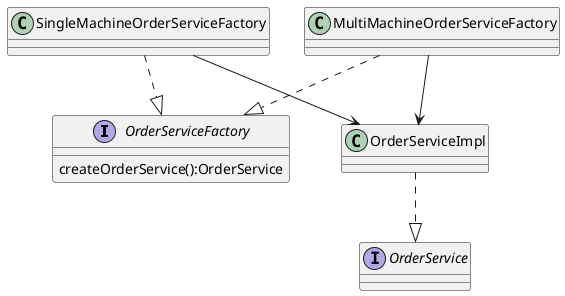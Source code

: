 @startuml

interface OrderServiceFactory {
    createOrderService():OrderService
}

class SingleMachineOrderServiceFactory
class MultiMachineOrderServiceFactory

SingleMachineOrderServiceFactory ..|> OrderServiceFactory
MultiMachineOrderServiceFactory ..|> OrderServiceFactory

interface OrderService
class OrderServiceImpl

OrderServiceImpl ..|> OrderService

MultiMachineOrderServiceFactory --> OrderServiceImpl
SingleMachineOrderServiceFactory --> OrderServiceImpl

@enduml